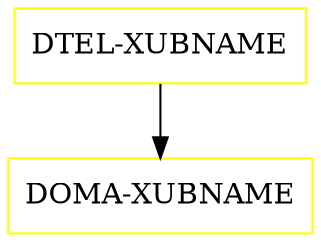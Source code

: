 digraph G {
  "DTEL-XUBNAME" [shape=box,color=yellow];
  "DOMA-XUBNAME" [shape=box,color=yellow,URL="./DOMA_XUBNAME.html"];
  "DTEL-XUBNAME" -> "DOMA-XUBNAME";
}
